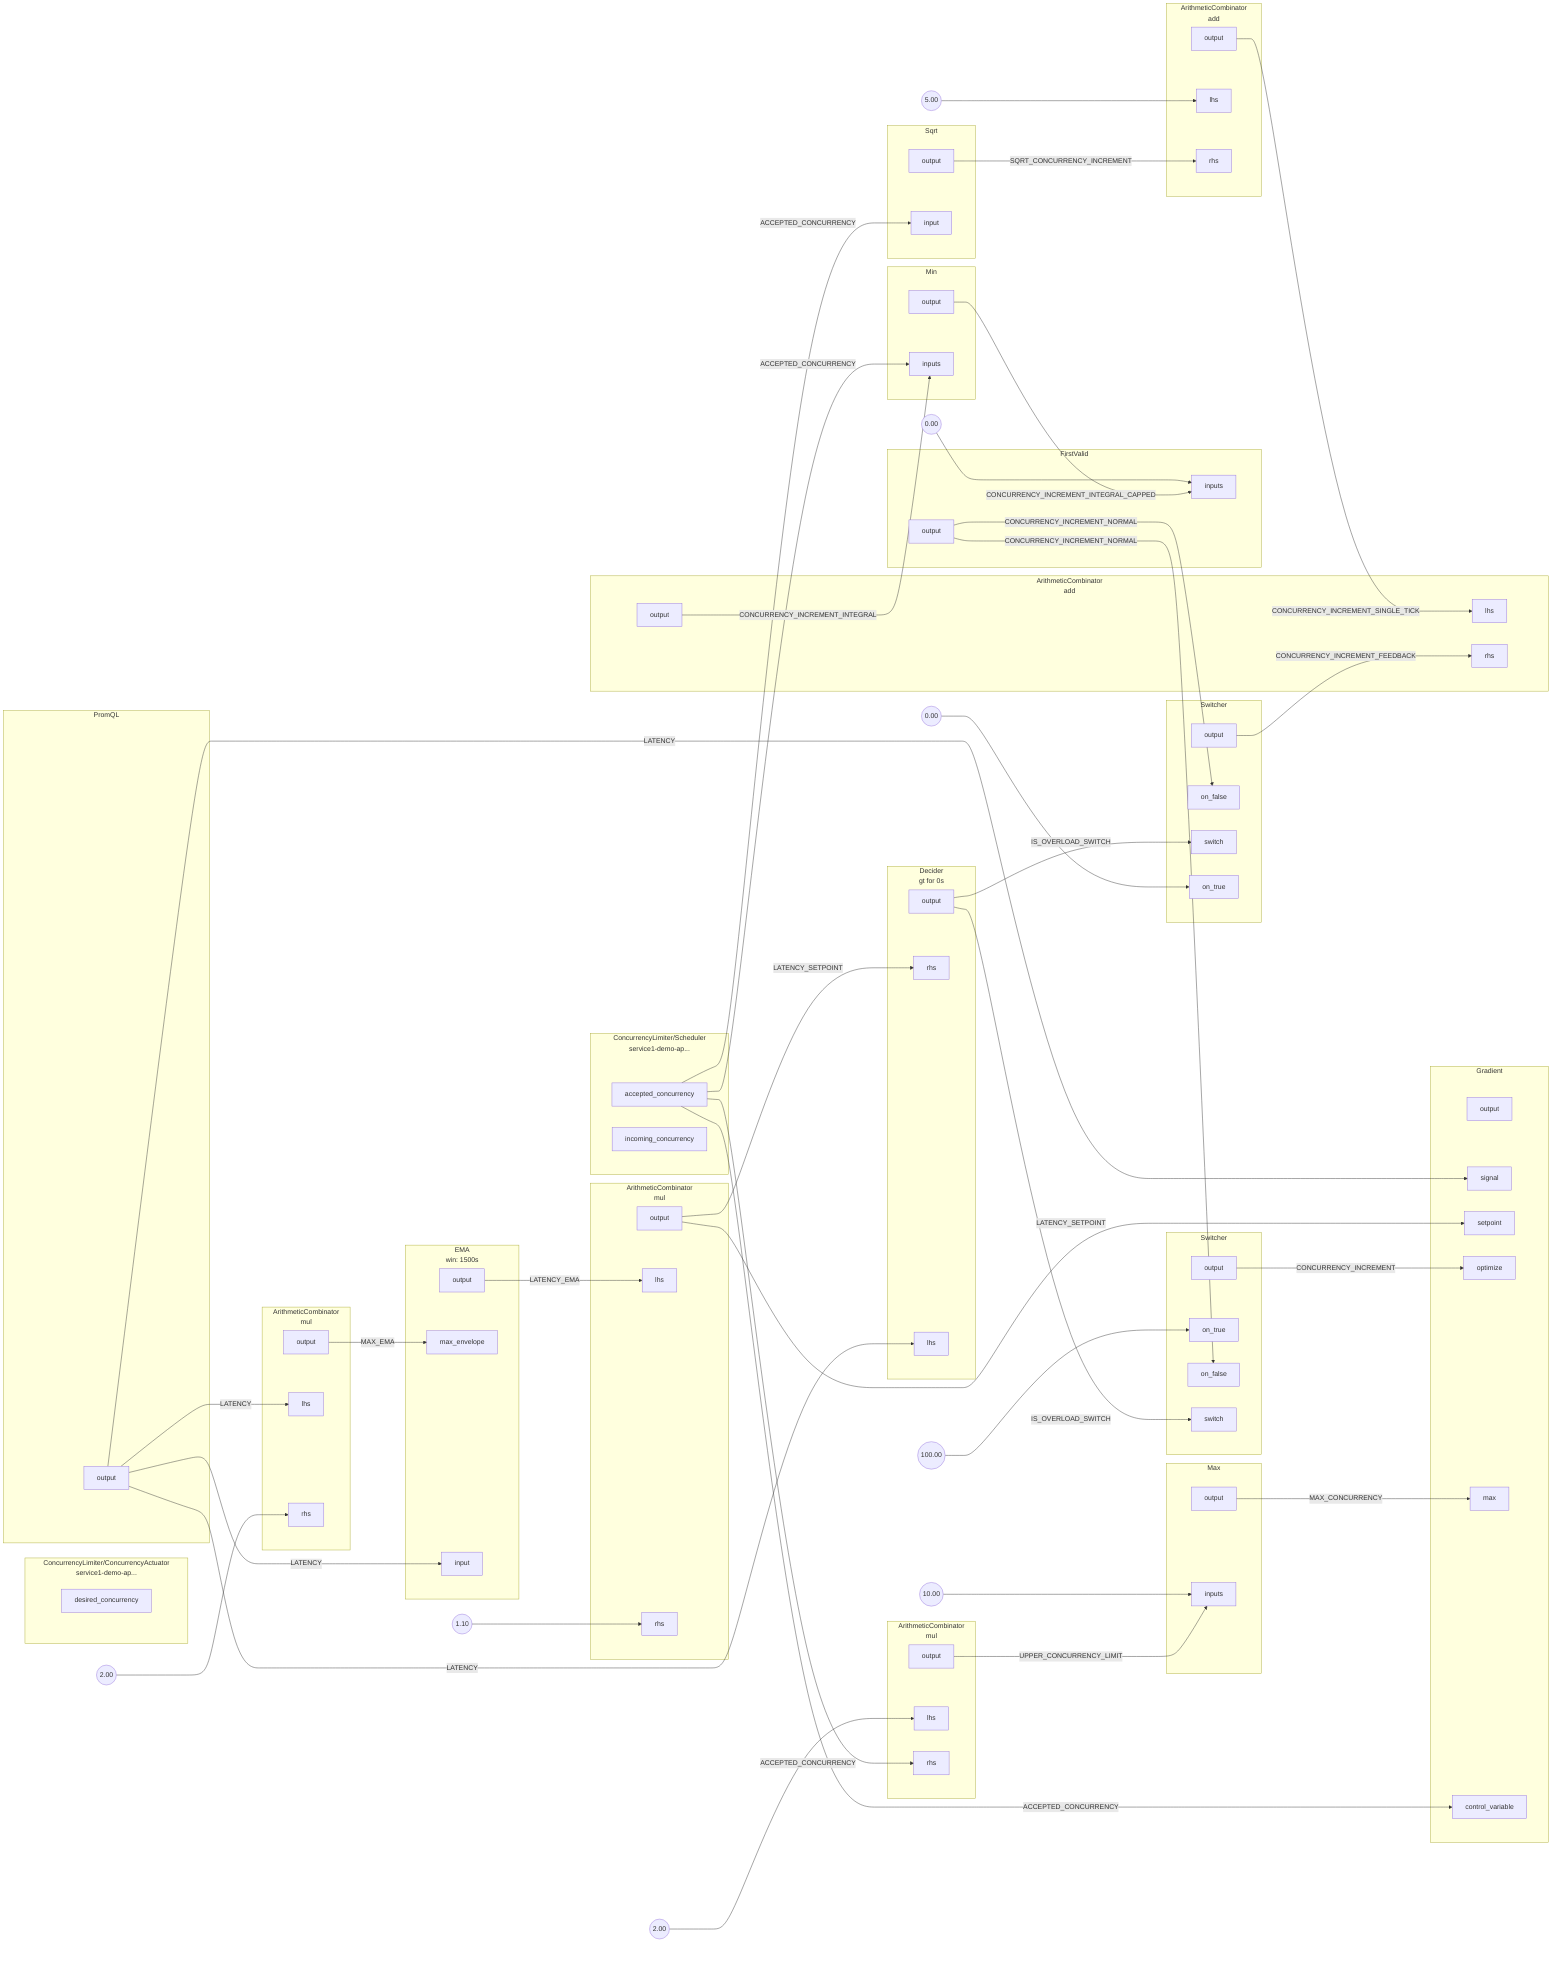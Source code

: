 flowchart LR
subgraph 0[<center>ArithmeticCombinator<br/>mul</center>]
subgraph 0_inports[ ]
style 0_inports fill:none,stroke:none
0lhs[lhs]
0rhs[rhs]
end
subgraph 0_outports[ ]
style 0_outports fill:none,stroke:none
0output[output]
end
end
FakeConstant0((2.00))
FakeConstant0 --> 0rhs
subgraph 1[<center>ArithmeticCombinator<br/>mul</center>]
subgraph 1_inports[ ]
style 1_inports fill:none,stroke:none
1lhs[lhs]
1rhs[rhs]
end
subgraph 1_outports[ ]
style 1_outports fill:none,stroke:none
1output[output]
end
end
FakeConstant1((1.10))
FakeConstant1 --> 1rhs
subgraph 2[<center>ArithmeticCombinator<br/>mul</center>]
subgraph 2_inports[ ]
style 2_inports fill:none,stroke:none
2lhs[lhs]
2rhs[rhs]
end
subgraph 2_outports[ ]
style 2_outports fill:none,stroke:none
2output[output]
end
end
FakeConstant2((2.00))
FakeConstant2 --> 2lhs
subgraph 3[<center>ArithmeticCombinator<br/>add</center>]
subgraph 3_inports[ ]
style 3_inports fill:none,stroke:none
3lhs[lhs]
3rhs[rhs]
end
subgraph 3_outports[ ]
style 3_outports fill:none,stroke:none
3output[output]
end
end
FakeConstant3((5.00))
FakeConstant3 --> 3lhs
subgraph 4[<center>ArithmeticCombinator<br/>add</center>]
subgraph 4_inports[ ]
style 4_inports fill:none,stroke:none
4lhs[lhs]
4rhs[rhs]
end
subgraph 4_outports[ ]
style 4_outports fill:none,stroke:none
4output[output]
end
end
subgraph 5[Min]
subgraph 5_inports[ ]
style 5_inports fill:none,stroke:none
5inputs[inputs]
5inputs[inputs]
end
subgraph 5_outports[ ]
style 5_outports fill:none,stroke:none
5output[output]
end
end
subgraph 6[FirstValid]
subgraph 6_inports[ ]
style 6_inports fill:none,stroke:none
6inputs[inputs]
6inputs[inputs]
end
subgraph 6_outports[ ]
style 6_outports fill:none,stroke:none
6output[output]
end
end
FakeConstant4((0.00))
FakeConstant4 --> 6inputs
subgraph 7[Max]
subgraph 7_inports[ ]
style 7_inports fill:none,stroke:none
7inputs[inputs]
7inputs[inputs]
end
subgraph 7_outports[ ]
style 7_outports fill:none,stroke:none
7output[output]
end
end
FakeConstant5((10.00))
FakeConstant5 --> 7inputs
subgraph 8[Sqrt]
subgraph 8_inports[ ]
style 8_inports fill:none,stroke:none
8input[input]
end
subgraph 8_outports[ ]
style 8_outports fill:none,stroke:none
8output[output]
end
end
subgraph 9[PromQL]
subgraph 9_outports[ ]
style 9_outports fill:none,stroke:none
9output[output]
end
end
subgraph 10[<center>EMA<br/>win: 1500s</center>]
subgraph 10_inports[ ]
style 10_inports fill:none,stroke:none
10max_envelope[max_envelope]
10input[input]
end
subgraph 10_outports[ ]
style 10_outports fill:none,stroke:none
10output[output]
end
end
subgraph 11[Gradient]
subgraph 11_inports[ ]
style 11_inports fill:none,stroke:none
11signal[signal]
11setpoint[setpoint]
11optimize[optimize]
11max[max]
11control_variable[control_variable]
end
subgraph 11_outports[ ]
style 11_outports fill:none,stroke:none
11output[output]
end
end
subgraph 12.Scheduler[<center>ConcurrencyLimiter/Scheduler<br/>service1-demo-ap...</center>]
subgraph 12.Scheduler_outports[ ]
style 12.Scheduler_outports fill:none,stroke:none
12.Scheduleraccepted_concurrency[accepted_concurrency]
12.Schedulerincoming_concurrency[incoming_concurrency]
end
end
subgraph 12.ConcurrencyActuator[<center>ConcurrencyLimiter/ConcurrencyActuator<br/>service1-demo-ap...</center>]
subgraph 12.ConcurrencyActuator_inports[ ]
style 12.ConcurrencyActuator_inports fill:none,stroke:none
12.ConcurrencyActuatordesired_concurrency[desired_concurrency]
end
end
subgraph 15[Switcher]
subgraph 15_inports[ ]
style 15_inports fill:none,stroke:none
15on_false[on_false]
15switch[switch]
15on_true[on_true]
end
subgraph 15_outports[ ]
style 15_outports fill:none,stroke:none
15output[output]
end
end
FakeConstant6((0.00))
FakeConstant6 --> 15on_true
subgraph 14[Switcher]
subgraph 14_inports[ ]
style 14_inports fill:none,stroke:none
14on_true[on_true]
14on_false[on_false]
14switch[switch]
end
subgraph 14_outports[ ]
style 14_outports fill:none,stroke:none
14output[output]
end
end
FakeConstant7((100.00))
FakeConstant7 --> 14on_true
subgraph 13[<center>Decider<br/>gt for 0s</center>]
subgraph 13_inports[ ]
style 13_inports fill:none,stroke:none
13rhs[rhs]
13lhs[lhs]
end
subgraph 13_outports[ ]
style 13_outports fill:none,stroke:none
13output[output]
end
end
0output --> |MAX_EMA| 10max_envelope
3output --> |CONCURRENCY_INCREMENT_SINGLE_TICK| 4lhs
6output --> |CONCURRENCY_INCREMENT_NORMAL| 14on_false
6output --> |CONCURRENCY_INCREMENT_NORMAL| 15on_false
7output --> |MAX_CONCURRENCY| 11max
9output --> |LATENCY| 0lhs
9output --> |LATENCY| 10input
9output --> |LATENCY| 11signal
9output --> |LATENCY| 13lhs
14output --> |CONCURRENCY_INCREMENT| 11optimize
1output --> |LATENCY_SETPOINT| 11setpoint
1output --> |LATENCY_SETPOINT| 13rhs
4output --> |CONCURRENCY_INCREMENT_INTEGRAL| 5inputs
5output --> |CONCURRENCY_INCREMENT_INTEGRAL_CAPPED| 6inputs
8output --> |SQRT_CONCURRENCY_INCREMENT| 3rhs
2output --> |UPPER_CONCURRENCY_LIMIT| 7inputs
10output --> |LATENCY_EMA| 1lhs
12.Scheduleraccepted_concurrency --> |ACCEPTED_CONCURRENCY| 2rhs
12.Scheduleraccepted_concurrency --> |ACCEPTED_CONCURRENCY| 5inputs
12.Scheduleraccepted_concurrency --> |ACCEPTED_CONCURRENCY| 8input
12.Scheduleraccepted_concurrency --> |ACCEPTED_CONCURRENCY| 11control_variable
13output --> |IS_OVERLOAD_SWITCH| 14switch
13output --> |IS_OVERLOAD_SWITCH| 15switch
15output --> |CONCURRENCY_INCREMENT_FEEDBACK| 4rhs